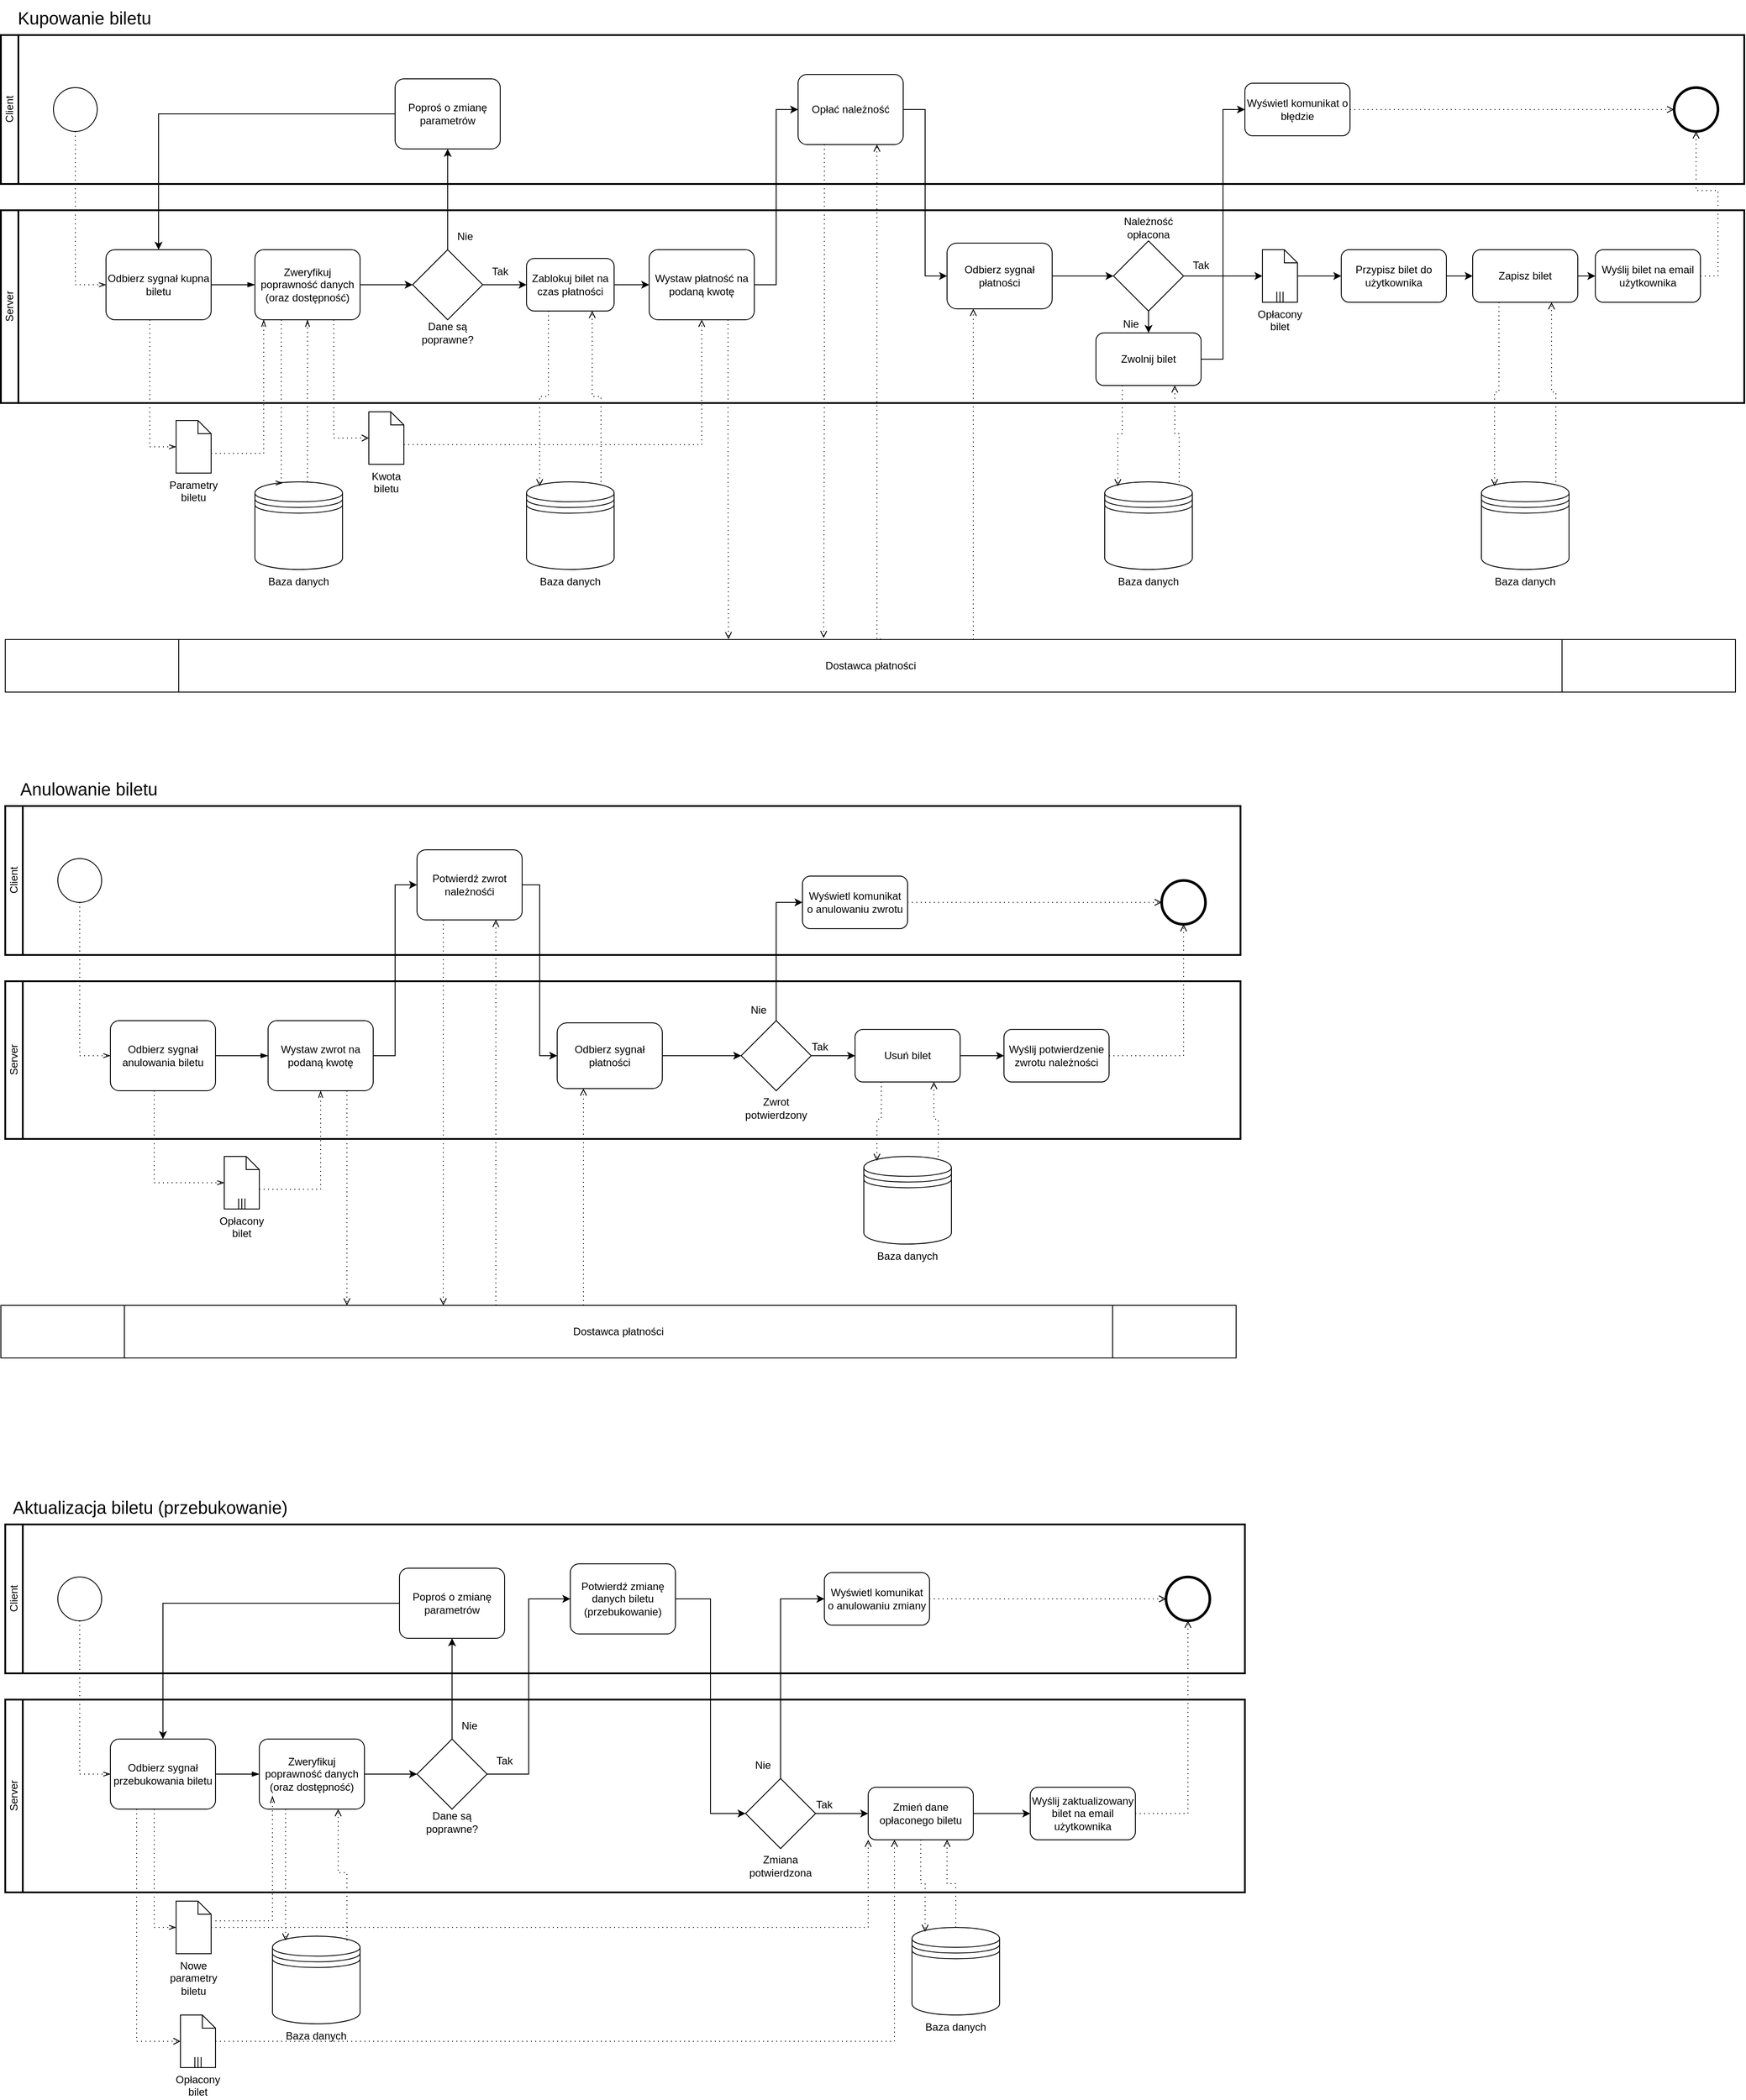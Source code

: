 <mxfile version="24.0.5" type="device">
  <diagram name="Page-1" id="2a216829-ef6e-dabb-86c1-c78162f3ba2b">
    <mxGraphModel dx="3574" dy="358" grid="1" gridSize="10" guides="1" tooltips="1" connect="1" arrows="1" fold="1" page="1" pageScale="1" pageWidth="850" pageHeight="1100" background="none" math="0" shadow="0">
      <root>
        <mxCell id="0" />
        <mxCell id="1" parent="0" />
        <mxCell id="XZqJcAnElh1X6Vt12nIv-1" value="Client" style="swimlane;html=1;startSize=20;fontStyle=0;collapsible=0;horizontal=0;swimlaneLine=1;swimlaneFillColor=#ffffff;strokeWidth=2;" parent="1" vertex="1">
          <mxGeometry x="40" y="1210" width="1990" height="170" as="geometry" />
        </mxCell>
        <mxCell id="XZqJcAnElh1X6Vt12nIv-2" value="" style="points=[[0.145,0.145,0],[0.5,0,0],[0.855,0.145,0],[1,0.5,0],[0.855,0.855,0],[0.5,1,0],[0.145,0.855,0],[0,0.5,0]];shape=mxgraph.bpmn.event;html=1;verticalLabelPosition=bottom;labelBackgroundColor=#ffffff;verticalAlign=top;align=center;perimeter=ellipsePerimeter;outlineConnect=0;aspect=fixed;outline=standard;symbol=general;" parent="XZqJcAnElh1X6Vt12nIv-1" vertex="1">
          <mxGeometry x="60" y="60" width="50" height="50" as="geometry" />
        </mxCell>
        <mxCell id="XZqJcAnElh1X6Vt12nIv-3" value="" style="points=[[0.145,0.145,0],[0.5,0,0],[0.855,0.145,0],[1,0.5,0],[0.855,0.855,0],[0.5,1,0],[0.145,0.855,0],[0,0.5,0]];shape=mxgraph.bpmn.event;html=1;verticalLabelPosition=bottom;labelBackgroundColor=#ffffff;verticalAlign=top;align=center;perimeter=ellipsePerimeter;outlineConnect=0;aspect=fixed;outline=end;symbol=terminate2;" parent="XZqJcAnElh1X6Vt12nIv-1" vertex="1">
          <mxGeometry x="1910" y="60" width="50" height="50" as="geometry" />
        </mxCell>
        <mxCell id="XZqJcAnElh1X6Vt12nIv-38" value="Opłać należność" style="points=[[0.25,0,0],[0.5,0,0],[0.75,0,0],[1,0.25,0],[1,0.5,0],[1,0.75,0],[0.75,1,0],[0.5,1,0],[0.25,1,0],[0,0.75,0],[0,0.5,0],[0,0.25,0]];shape=mxgraph.bpmn.task;whiteSpace=wrap;rectStyle=rounded;size=10;taskMarker=abstract;fontSize=12;" parent="XZqJcAnElh1X6Vt12nIv-1" vertex="1">
          <mxGeometry x="910" y="45" width="120" height="80" as="geometry" />
        </mxCell>
        <mxCell id="XZqJcAnElh1X6Vt12nIv-43" value="Poproś o zmianę parametrów" style="points=[[0.25,0,0],[0.5,0,0],[0.75,0,0],[1,0.25,0],[1,0.5,0],[1,0.75,0],[0.75,1,0],[0.5,1,0],[0.25,1,0],[0,0.75,0],[0,0.5,0],[0,0.25,0]];shape=mxgraph.bpmn.task;whiteSpace=wrap;rectStyle=rounded;size=10;taskMarker=abstract;fontSize=12;" parent="XZqJcAnElh1X6Vt12nIv-1" vertex="1">
          <mxGeometry x="450" y="50" width="120" height="80" as="geometry" />
        </mxCell>
        <mxCell id="XZqJcAnElh1X6Vt12nIv-71" value="Wyświetl komunikat o błędzie" style="rounded=1;whiteSpace=wrap;html=1;" parent="XZqJcAnElh1X6Vt12nIv-1" vertex="1">
          <mxGeometry x="1420" y="55" width="120" height="60" as="geometry" />
        </mxCell>
        <mxCell id="XZqJcAnElh1X6Vt12nIv-86" style="edgeStyle=orthogonalEdgeStyle;rounded=0;orthogonalLoop=1;jettySize=auto;html=1;entryX=0;entryY=0.5;entryDx=0;entryDy=0;entryPerimeter=0;dashed=1;dashPattern=1 4;endArrow=open;endFill=0;" parent="XZqJcAnElh1X6Vt12nIv-1" source="XZqJcAnElh1X6Vt12nIv-71" target="XZqJcAnElh1X6Vt12nIv-3" edge="1">
          <mxGeometry relative="1" as="geometry" />
        </mxCell>
        <mxCell id="XZqJcAnElh1X6Vt12nIv-4" value="Server" style="swimlane;html=1;startSize=20;fontStyle=0;collapsible=0;horizontal=0;swimlaneLine=1;swimlaneFillColor=#ffffff;strokeWidth=2;" parent="1" vertex="1">
          <mxGeometry x="40" y="1410" width="1990" height="220" as="geometry" />
        </mxCell>
        <mxCell id="XZqJcAnElh1X6Vt12nIv-5" value="Odbierz sygnał kupna biletu" style="points=[[0.25,0,0],[0.5,0,0],[0.75,0,0],[1,0.25,0],[1,0.5,0],[1,0.75,0],[0.75,1,0],[0.5,1,0],[0.25,1,0],[0,0.75,0],[0,0.5,0],[0,0.25,0]];shape=mxgraph.bpmn.task;whiteSpace=wrap;rectStyle=rounded;size=10;taskMarker=abstract;" parent="XZqJcAnElh1X6Vt12nIv-4" vertex="1">
          <mxGeometry x="120" y="45" width="120" height="80" as="geometry" />
        </mxCell>
        <mxCell id="XZqJcAnElh1X6Vt12nIv-41" style="edgeStyle=orthogonalEdgeStyle;rounded=0;orthogonalLoop=1;jettySize=auto;html=1;entryX=0;entryY=0.5;entryDx=0;entryDy=0;" parent="XZqJcAnElh1X6Vt12nIv-4" source="XZqJcAnElh1X6Vt12nIv-6" target="XZqJcAnElh1X6Vt12nIv-40" edge="1">
          <mxGeometry relative="1" as="geometry" />
        </mxCell>
        <mxCell id="XZqJcAnElh1X6Vt12nIv-6" value="Zweryfikuj poprawność danych (oraz dostępność)" style="points=[[0.25,0,0],[0.5,0,0],[0.75,0,0],[1,0.25,0],[1,0.5,0],[1,0.75,0],[0.75,1,0],[0.5,1,0],[0.25,1,0],[0,0.75,0],[0,0.5,0],[0,0.25,0]];shape=mxgraph.bpmn.task;whiteSpace=wrap;rectStyle=rounded;size=10;taskMarker=abstract;" parent="XZqJcAnElh1X6Vt12nIv-4" vertex="1">
          <mxGeometry x="290" y="45" width="120" height="80" as="geometry" />
        </mxCell>
        <mxCell id="XZqJcAnElh1X6Vt12nIv-7" value="" style="edgeStyle=elbowEdgeStyle;fontSize=12;html=1;endArrow=blockThin;endFill=1;rounded=0;exitX=1;exitY=0.5;exitDx=0;exitDy=0;exitPerimeter=0;entryX=0;entryY=0.5;entryDx=0;entryDy=0;entryPerimeter=0;" parent="XZqJcAnElh1X6Vt12nIv-4" source="XZqJcAnElh1X6Vt12nIv-5" target="XZqJcAnElh1X6Vt12nIv-6" edge="1">
          <mxGeometry width="160" relative="1" as="geometry">
            <mxPoint x="300" y="10" as="sourcePoint" />
            <mxPoint x="460" y="10" as="targetPoint" />
          </mxGeometry>
        </mxCell>
        <mxCell id="XZqJcAnElh1X6Vt12nIv-9" value="Wystaw płatność na podaną kwotę" style="points=[[0.25,0,0],[0.5,0,0],[0.75,0,0],[1,0.25,0],[1,0.5,0],[1,0.75,0],[0.75,1,0],[0.5,1,0],[0.25,1,0],[0,0.75,0],[0,0.5,0],[0,0.25,0]];shape=mxgraph.bpmn.task;whiteSpace=wrap;rectStyle=rounded;size=10;taskMarker=abstract;fontSize=12;" parent="XZqJcAnElh1X6Vt12nIv-4" vertex="1">
          <mxGeometry x="740" y="45" width="120" height="80" as="geometry" />
        </mxCell>
        <mxCell id="XZqJcAnElh1X6Vt12nIv-69" style="edgeStyle=orthogonalEdgeStyle;rounded=0;orthogonalLoop=1;jettySize=auto;html=1;entryX=0;entryY=0.5;entryDx=0;entryDy=0;" parent="XZqJcAnElh1X6Vt12nIv-4" source="XZqJcAnElh1X6Vt12nIv-10" target="XZqJcAnElh1X6Vt12nIv-67" edge="1">
          <mxGeometry relative="1" as="geometry" />
        </mxCell>
        <mxCell id="XZqJcAnElh1X6Vt12nIv-10" value="Opłacony bilet" style="shape=mxgraph.bpmn.data;labelPosition=center;verticalLabelPosition=bottom;align=center;verticalAlign=top;whiteSpace=wrap;size=15;html=1;bpmnTransferType=none;isCollection=1;fontSize=12;" parent="XZqJcAnElh1X6Vt12nIv-4" vertex="1">
          <mxGeometry x="1440" y="45" width="40" height="60" as="geometry" />
        </mxCell>
        <mxCell id="XZqJcAnElh1X6Vt12nIv-65" style="edgeStyle=orthogonalEdgeStyle;rounded=0;orthogonalLoop=1;jettySize=auto;html=1;entryX=0;entryY=0.5;entryDx=0;entryDy=0;" parent="XZqJcAnElh1X6Vt12nIv-4" source="XZqJcAnElh1X6Vt12nIv-40" target="XZqJcAnElh1X6Vt12nIv-61" edge="1">
          <mxGeometry relative="1" as="geometry" />
        </mxCell>
        <mxCell id="XZqJcAnElh1X6Vt12nIv-40" value="" style="rhombus;whiteSpace=wrap;html=1;" parent="XZqJcAnElh1X6Vt12nIv-4" vertex="1">
          <mxGeometry x="470" y="45" width="80" height="80" as="geometry" />
        </mxCell>
        <mxCell id="XZqJcAnElh1X6Vt12nIv-44" value="Dane są poprawne?" style="text;html=1;align=center;verticalAlign=middle;whiteSpace=wrap;rounded=0;" parent="XZqJcAnElh1X6Vt12nIv-4" vertex="1">
          <mxGeometry x="480" y="125" width="60" height="30" as="geometry" />
        </mxCell>
        <mxCell id="XZqJcAnElh1X6Vt12nIv-45" value="Tak" style="text;html=1;align=center;verticalAlign=middle;whiteSpace=wrap;rounded=0;" parent="XZqJcAnElh1X6Vt12nIv-4" vertex="1">
          <mxGeometry x="540" y="55" width="60" height="30" as="geometry" />
        </mxCell>
        <mxCell id="XZqJcAnElh1X6Vt12nIv-46" value="Nie" style="text;html=1;align=center;verticalAlign=middle;whiteSpace=wrap;rounded=0;" parent="XZqJcAnElh1X6Vt12nIv-4" vertex="1">
          <mxGeometry x="500" y="15" width="60" height="30" as="geometry" />
        </mxCell>
        <mxCell id="XZqJcAnElh1X6Vt12nIv-79" style="edgeStyle=orthogonalEdgeStyle;rounded=0;orthogonalLoop=1;jettySize=auto;html=1;exitX=0.5;exitY=1;exitDx=0;exitDy=0;entryX=0.5;entryY=0;entryDx=0;entryDy=0;" parent="XZqJcAnElh1X6Vt12nIv-4" source="XZqJcAnElh1X6Vt12nIv-52" target="XZqJcAnElh1X6Vt12nIv-75" edge="1">
          <mxGeometry relative="1" as="geometry" />
        </mxCell>
        <mxCell id="XZqJcAnElh1X6Vt12nIv-52" value="" style="rhombus;whiteSpace=wrap;html=1;" parent="XZqJcAnElh1X6Vt12nIv-4" vertex="1">
          <mxGeometry x="1270" y="35" width="80" height="80" as="geometry" />
        </mxCell>
        <mxCell id="XZqJcAnElh1X6Vt12nIv-56" style="edgeStyle=orthogonalEdgeStyle;rounded=0;orthogonalLoop=1;jettySize=auto;html=1;entryX=0;entryY=0.5;entryDx=0;entryDy=0;" parent="XZqJcAnElh1X6Vt12nIv-4" source="XZqJcAnElh1X6Vt12nIv-54" target="XZqJcAnElh1X6Vt12nIv-52" edge="1">
          <mxGeometry relative="1" as="geometry" />
        </mxCell>
        <mxCell id="XZqJcAnElh1X6Vt12nIv-54" value="Odbierz sygnał płatności" style="rounded=1;whiteSpace=wrap;html=1;" parent="XZqJcAnElh1X6Vt12nIv-4" vertex="1">
          <mxGeometry x="1080" y="37.5" width="120" height="75" as="geometry" />
        </mxCell>
        <mxCell id="XZqJcAnElh1X6Vt12nIv-57" value="Należność opłacona" style="text;html=1;align=center;verticalAlign=middle;whiteSpace=wrap;rounded=0;" parent="XZqJcAnElh1X6Vt12nIv-4" vertex="1">
          <mxGeometry x="1280" y="5" width="60" height="30" as="geometry" />
        </mxCell>
        <mxCell id="XZqJcAnElh1X6Vt12nIv-61" value="Zablokuj bilet na czas płatności" style="rounded=1;whiteSpace=wrap;html=1;" parent="XZqJcAnElh1X6Vt12nIv-4" vertex="1">
          <mxGeometry x="600" y="55" width="100" height="60" as="geometry" />
        </mxCell>
        <mxCell id="XZqJcAnElh1X6Vt12nIv-66" style="edgeStyle=orthogonalEdgeStyle;rounded=0;orthogonalLoop=1;jettySize=auto;html=1;entryX=0;entryY=0.5;entryDx=0;entryDy=0;entryPerimeter=0;" parent="XZqJcAnElh1X6Vt12nIv-4" source="XZqJcAnElh1X6Vt12nIv-61" target="XZqJcAnElh1X6Vt12nIv-9" edge="1">
          <mxGeometry relative="1" as="geometry" />
        </mxCell>
        <mxCell id="XZqJcAnElh1X6Vt12nIv-68" style="edgeStyle=orthogonalEdgeStyle;rounded=0;orthogonalLoop=1;jettySize=auto;html=1;entryX=0;entryY=0.5;entryDx=0;entryDy=0;entryPerimeter=0;" parent="XZqJcAnElh1X6Vt12nIv-4" source="XZqJcAnElh1X6Vt12nIv-52" target="XZqJcAnElh1X6Vt12nIv-10" edge="1">
          <mxGeometry relative="1" as="geometry" />
        </mxCell>
        <mxCell id="uW81ikx7OjT-FS1SfBMg-6" style="edgeStyle=orthogonalEdgeStyle;rounded=0;orthogonalLoop=1;jettySize=auto;html=1;exitX=1;exitY=0.5;exitDx=0;exitDy=0;entryX=0;entryY=0.5;entryDx=0;entryDy=0;" edge="1" parent="XZqJcAnElh1X6Vt12nIv-4" source="XZqJcAnElh1X6Vt12nIv-67" target="uW81ikx7OjT-FS1SfBMg-1">
          <mxGeometry relative="1" as="geometry" />
        </mxCell>
        <mxCell id="XZqJcAnElh1X6Vt12nIv-67" value="Przypisz bilet do użytkownika" style="rounded=1;whiteSpace=wrap;html=1;" parent="XZqJcAnElh1X6Vt12nIv-4" vertex="1">
          <mxGeometry x="1530" y="45" width="120" height="60" as="geometry" />
        </mxCell>
        <mxCell id="XZqJcAnElh1X6Vt12nIv-70" value="Tak" style="text;html=1;align=center;verticalAlign=middle;whiteSpace=wrap;rounded=0;" parent="XZqJcAnElh1X6Vt12nIv-4" vertex="1">
          <mxGeometry x="1340" y="47.5" width="60" height="30" as="geometry" />
        </mxCell>
        <mxCell id="XZqJcAnElh1X6Vt12nIv-75" value="Zwolnij bilet" style="rounded=1;whiteSpace=wrap;html=1;" parent="XZqJcAnElh1X6Vt12nIv-4" vertex="1">
          <mxGeometry x="1250" y="140" width="120" height="60" as="geometry" />
        </mxCell>
        <mxCell id="XZqJcAnElh1X6Vt12nIv-80" value="Nie" style="text;html=1;align=center;verticalAlign=middle;whiteSpace=wrap;rounded=0;" parent="XZqJcAnElh1X6Vt12nIv-4" vertex="1">
          <mxGeometry x="1260" y="115" width="60" height="30" as="geometry" />
        </mxCell>
        <mxCell id="XZqJcAnElh1X6Vt12nIv-83" value="Wyślij bilet na email użytkownika" style="rounded=1;whiteSpace=wrap;html=1;" parent="XZqJcAnElh1X6Vt12nIv-4" vertex="1">
          <mxGeometry x="1820" y="45" width="120" height="60" as="geometry" />
        </mxCell>
        <mxCell id="uW81ikx7OjT-FS1SfBMg-7" style="edgeStyle=orthogonalEdgeStyle;rounded=0;orthogonalLoop=1;jettySize=auto;html=1;exitX=1;exitY=0.5;exitDx=0;exitDy=0;" edge="1" parent="XZqJcAnElh1X6Vt12nIv-4" source="uW81ikx7OjT-FS1SfBMg-1" target="XZqJcAnElh1X6Vt12nIv-83">
          <mxGeometry relative="1" as="geometry" />
        </mxCell>
        <mxCell id="uW81ikx7OjT-FS1SfBMg-1" value="Zapisz bilet" style="rounded=1;whiteSpace=wrap;html=1;" vertex="1" parent="XZqJcAnElh1X6Vt12nIv-4">
          <mxGeometry x="1680" y="45" width="120" height="60" as="geometry" />
        </mxCell>
        <mxCell id="XZqJcAnElh1X6Vt12nIv-12" value="Parametry biletu" style="shape=mxgraph.bpmn.data;labelPosition=center;verticalLabelPosition=bottom;align=center;verticalAlign=top;whiteSpace=wrap;size=15;html=1;" parent="1" vertex="1">
          <mxGeometry x="240" y="1650" width="40" height="60" as="geometry" />
        </mxCell>
        <mxCell id="XZqJcAnElh1X6Vt12nIv-13" value="" style="edgeStyle=elbowEdgeStyle;fontSize=12;html=1;endFill=0;startFill=0;endSize=6;startSize=6;dashed=1;dashPattern=1 4;endArrow=openThin;startArrow=none;rounded=0;exitX=0.5;exitY=1;exitDx=0;exitDy=0;exitPerimeter=0;entryX=0;entryY=0.5;entryDx=0;entryDy=0;entryPerimeter=0;" parent="1" source="XZqJcAnElh1X6Vt12nIv-5" target="XZqJcAnElh1X6Vt12nIv-12" edge="1">
          <mxGeometry width="160" relative="1" as="geometry">
            <mxPoint x="340" y="1520" as="sourcePoint" />
            <mxPoint x="500" y="1520" as="targetPoint" />
            <Array as="points">
              <mxPoint x="210" y="1590" />
            </Array>
          </mxGeometry>
        </mxCell>
        <mxCell id="XZqJcAnElh1X6Vt12nIv-14" value="" style="edgeStyle=elbowEdgeStyle;fontSize=12;html=1;endFill=0;startFill=0;endSize=6;startSize=6;dashed=1;dashPattern=1 4;endArrow=openThin;startArrow=none;rounded=0;exitX=0;exitY=0;exitDx=40;exitDy=37.5;exitPerimeter=0;" parent="1" source="XZqJcAnElh1X6Vt12nIv-12" edge="1">
          <mxGeometry width="160" relative="1" as="geometry">
            <mxPoint x="340" y="1520" as="sourcePoint" />
            <mxPoint x="340" y="1535" as="targetPoint" />
            <Array as="points">
              <mxPoint x="340" y="1648" />
            </Array>
          </mxGeometry>
        </mxCell>
        <mxCell id="XZqJcAnElh1X6Vt12nIv-15" value="Baza danych" style="shape=datastore;whiteSpace=wrap;html=1;labelPosition=center;verticalLabelPosition=bottom;align=center;verticalAlign=top;" parent="1" vertex="1">
          <mxGeometry x="330" y="1720" width="100" height="100" as="geometry" />
        </mxCell>
        <mxCell id="XZqJcAnElh1X6Vt12nIv-17" value="" style="edgeStyle=elbowEdgeStyle;fontSize=12;html=1;endFill=0;startFill=0;endSize=6;startSize=6;dashed=1;dashPattern=1 4;endArrow=openThin;startArrow=none;rounded=0;exitX=0.5;exitY=0;exitDx=0;exitDy=0;entryX=0.5;entryY=1;entryDx=0;entryDy=0;entryPerimeter=0;" parent="1" source="XZqJcAnElh1X6Vt12nIv-15" target="XZqJcAnElh1X6Vt12nIv-6" edge="1">
          <mxGeometry width="160" relative="1" as="geometry">
            <mxPoint x="600" y="1660" as="sourcePoint" />
            <mxPoint x="760" y="1660" as="targetPoint" />
            <Array as="points">
              <mxPoint x="390" y="1610" />
              <mxPoint x="580" y="1580" />
            </Array>
          </mxGeometry>
        </mxCell>
        <mxCell id="XZqJcAnElh1X6Vt12nIv-19" value="&lt;span style=&quot;font-size: 20px;&quot;&gt;Kupowanie biletu&lt;/span&gt;" style="text;html=1;align=center;verticalAlign=middle;resizable=0;points=[];autosize=1;strokeColor=none;fillColor=none;" parent="1" vertex="1">
          <mxGeometry x="45" y="1170" width="180" height="40" as="geometry" />
        </mxCell>
        <mxCell id="XZqJcAnElh1X6Vt12nIv-20" value="" style="edgeStyle=elbowEdgeStyle;fontSize=12;html=1;endFill=0;startFill=0;endSize=6;startSize=6;dashed=1;dashPattern=1 4;endArrow=openThin;startArrow=none;rounded=0;entryX=0;entryY=0.5;entryDx=0;entryDy=0;entryPerimeter=0;exitX=0.5;exitY=1;exitDx=0;exitDy=0;exitPerimeter=0;" parent="1" source="XZqJcAnElh1X6Vt12nIv-2" target="XZqJcAnElh1X6Vt12nIv-5" edge="1">
          <mxGeometry width="160" relative="1" as="geometry">
            <mxPoint x="340" y="1530" as="sourcePoint" />
            <mxPoint x="500" y="1530" as="targetPoint" />
            <Array as="points">
              <mxPoint x="125" y="1410" />
            </Array>
          </mxGeometry>
        </mxCell>
        <mxCell id="XZqJcAnElh1X6Vt12nIv-32" value="" style="edgeStyle=elbowEdgeStyle;fontSize=12;html=1;endFill=0;startFill=0;endSize=6;startSize=6;dashed=1;dashPattern=1 4;endArrow=openThin;startArrow=none;rounded=0;exitX=0.25;exitY=1;exitDx=0;exitDy=0;exitPerimeter=0;entryX=0.317;entryY=0.013;entryDx=0;entryDy=0;entryPerimeter=0;" parent="1" source="XZqJcAnElh1X6Vt12nIv-6" target="XZqJcAnElh1X6Vt12nIv-15" edge="1">
          <mxGeometry width="160" relative="1" as="geometry">
            <mxPoint x="600" y="1693" as="sourcePoint" />
            <mxPoint x="360" y="1675" as="targetPoint" />
            <Array as="points">
              <mxPoint x="360" y="1620" />
            </Array>
          </mxGeometry>
        </mxCell>
        <mxCell id="XZqJcAnElh1X6Vt12nIv-33" value="Kwota biletu" style="shape=mxgraph.bpmn.data;labelPosition=center;verticalLabelPosition=bottom;align=center;verticalAlign=top;whiteSpace=wrap;size=15;html=1;" parent="1" vertex="1">
          <mxGeometry x="460" y="1640" width="40" height="60" as="geometry" />
        </mxCell>
        <mxCell id="XZqJcAnElh1X6Vt12nIv-36" style="edgeStyle=orthogonalEdgeStyle;rounded=0;orthogonalLoop=1;jettySize=auto;html=1;exitX=0.75;exitY=1;exitDx=0;exitDy=0;exitPerimeter=0;entryX=0;entryY=0.5;entryDx=0;entryDy=0;entryPerimeter=0;dashed=1;dashPattern=1 4;endArrow=open;endFill=0;" parent="1" source="XZqJcAnElh1X6Vt12nIv-6" target="XZqJcAnElh1X6Vt12nIv-33" edge="1">
          <mxGeometry relative="1" as="geometry" />
        </mxCell>
        <mxCell id="XZqJcAnElh1X6Vt12nIv-37" style="edgeStyle=orthogonalEdgeStyle;rounded=0;orthogonalLoop=1;jettySize=auto;html=1;exitX=0;exitY=0;exitDx=40;exitDy=37.5;exitPerimeter=0;entryX=0.5;entryY=1;entryDx=0;entryDy=0;entryPerimeter=0;dashed=1;dashPattern=1 4;endArrow=open;endFill=0;" parent="1" source="XZqJcAnElh1X6Vt12nIv-33" target="XZqJcAnElh1X6Vt12nIv-9" edge="1">
          <mxGeometry relative="1" as="geometry">
            <mxPoint x="430" y="1545" as="sourcePoint" />
            <mxPoint x="500" y="1640" as="targetPoint" />
          </mxGeometry>
        </mxCell>
        <mxCell id="XZqJcAnElh1X6Vt12nIv-39" style="edgeStyle=orthogonalEdgeStyle;rounded=0;orthogonalLoop=1;jettySize=auto;html=1;entryX=0;entryY=0.5;entryDx=0;entryDy=0;entryPerimeter=0;" parent="1" source="XZqJcAnElh1X6Vt12nIv-9" target="XZqJcAnElh1X6Vt12nIv-38" edge="1">
          <mxGeometry relative="1" as="geometry" />
        </mxCell>
        <mxCell id="XZqJcAnElh1X6Vt12nIv-47" style="edgeStyle=orthogonalEdgeStyle;rounded=0;orthogonalLoop=1;jettySize=auto;html=1;entryX=0.5;entryY=1;entryDx=0;entryDy=0;entryPerimeter=0;" parent="1" source="XZqJcAnElh1X6Vt12nIv-40" target="XZqJcAnElh1X6Vt12nIv-43" edge="1">
          <mxGeometry relative="1" as="geometry" />
        </mxCell>
        <mxCell id="XZqJcAnElh1X6Vt12nIv-48" style="edgeStyle=orthogonalEdgeStyle;rounded=0;orthogonalLoop=1;jettySize=auto;html=1;entryX=0.5;entryY=0;entryDx=0;entryDy=0;entryPerimeter=0;" parent="1" source="XZqJcAnElh1X6Vt12nIv-43" target="XZqJcAnElh1X6Vt12nIv-5" edge="1">
          <mxGeometry relative="1" as="geometry" />
        </mxCell>
        <mxCell id="XZqJcAnElh1X6Vt12nIv-55" style="edgeStyle=orthogonalEdgeStyle;rounded=0;orthogonalLoop=1;jettySize=auto;html=1;entryX=0;entryY=0.5;entryDx=0;entryDy=0;" parent="1" source="XZqJcAnElh1X6Vt12nIv-38" target="XZqJcAnElh1X6Vt12nIv-54" edge="1">
          <mxGeometry relative="1" as="geometry" />
        </mxCell>
        <mxCell id="XZqJcAnElh1X6Vt12nIv-64" style="edgeStyle=orthogonalEdgeStyle;rounded=0;orthogonalLoop=1;jettySize=auto;html=1;exitX=0.85;exitY=0.05;exitDx=0;exitDy=0;exitPerimeter=0;entryX=0.75;entryY=1;entryDx=0;entryDy=0;dashed=1;dashPattern=1 4;endArrow=open;endFill=0;" parent="1" source="XZqJcAnElh1X6Vt12nIv-60" target="XZqJcAnElh1X6Vt12nIv-61" edge="1">
          <mxGeometry relative="1" as="geometry" />
        </mxCell>
        <mxCell id="XZqJcAnElh1X6Vt12nIv-60" value="Baza danych" style="shape=datastore;whiteSpace=wrap;html=1;labelPosition=center;verticalLabelPosition=bottom;align=center;verticalAlign=top;" parent="1" vertex="1">
          <mxGeometry x="640" y="1720" width="100" height="100" as="geometry" />
        </mxCell>
        <mxCell id="XZqJcAnElh1X6Vt12nIv-63" style="edgeStyle=orthogonalEdgeStyle;rounded=0;orthogonalLoop=1;jettySize=auto;html=1;exitX=0.25;exitY=1;exitDx=0;exitDy=0;entryX=0.15;entryY=0.05;entryDx=0;entryDy=0;entryPerimeter=0;dashed=1;dashPattern=1 4;endArrow=open;endFill=0;" parent="1" source="XZqJcAnElh1X6Vt12nIv-61" target="XZqJcAnElh1X6Vt12nIv-60" edge="1">
          <mxGeometry relative="1" as="geometry" />
        </mxCell>
        <mxCell id="XZqJcAnElh1X6Vt12nIv-78" style="edgeStyle=orthogonalEdgeStyle;rounded=0;orthogonalLoop=1;jettySize=auto;html=1;exitX=0.85;exitY=0.05;exitDx=0;exitDy=0;exitPerimeter=0;entryX=0.75;entryY=1;entryDx=0;entryDy=0;dashed=1;dashPattern=1 4;endArrow=open;endFill=0;" parent="1" source="XZqJcAnElh1X6Vt12nIv-76" target="XZqJcAnElh1X6Vt12nIv-75" edge="1">
          <mxGeometry relative="1" as="geometry" />
        </mxCell>
        <mxCell id="XZqJcAnElh1X6Vt12nIv-76" value="Baza danych" style="shape=datastore;whiteSpace=wrap;html=1;labelPosition=center;verticalLabelPosition=bottom;align=center;verticalAlign=top;" parent="1" vertex="1">
          <mxGeometry x="1300" y="1720" width="100" height="100" as="geometry" />
        </mxCell>
        <mxCell id="XZqJcAnElh1X6Vt12nIv-77" style="edgeStyle=orthogonalEdgeStyle;rounded=0;orthogonalLoop=1;jettySize=auto;html=1;exitX=0.25;exitY=1;exitDx=0;exitDy=0;entryX=0.15;entryY=0.05;entryDx=0;entryDy=0;entryPerimeter=0;dashed=1;dashPattern=1 4;endArrow=open;endFill=0;" parent="1" source="XZqJcAnElh1X6Vt12nIv-75" target="XZqJcAnElh1X6Vt12nIv-76" edge="1">
          <mxGeometry relative="1" as="geometry" />
        </mxCell>
        <mxCell id="XZqJcAnElh1X6Vt12nIv-81" style="edgeStyle=orthogonalEdgeStyle;rounded=0;orthogonalLoop=1;jettySize=auto;html=1;exitX=1;exitY=0.5;exitDx=0;exitDy=0;entryX=0;entryY=0.5;entryDx=0;entryDy=0;" parent="1" source="XZqJcAnElh1X6Vt12nIv-75" target="XZqJcAnElh1X6Vt12nIv-71" edge="1">
          <mxGeometry relative="1" as="geometry" />
        </mxCell>
        <mxCell id="XZqJcAnElh1X6Vt12nIv-85" style="edgeStyle=orthogonalEdgeStyle;rounded=0;orthogonalLoop=1;jettySize=auto;html=1;entryX=0.5;entryY=1;entryDx=0;entryDy=0;entryPerimeter=0;exitX=1;exitY=0.5;exitDx=0;exitDy=0;dashed=1;dashPattern=1 4;endArrow=open;endFill=0;" parent="1" source="XZqJcAnElh1X6Vt12nIv-83" target="XZqJcAnElh1X6Vt12nIv-3" edge="1">
          <mxGeometry relative="1" as="geometry" />
        </mxCell>
        <mxCell id="vYYEecUFWi8IVXlaxbvF-1" value="Client" style="swimlane;html=1;startSize=20;fontStyle=0;collapsible=0;horizontal=0;swimlaneLine=1;swimlaneFillColor=#ffffff;strokeWidth=2;" parent="1" vertex="1">
          <mxGeometry x="45" y="2090" width="1410" height="170" as="geometry" />
        </mxCell>
        <mxCell id="vYYEecUFWi8IVXlaxbvF-2" value="" style="points=[[0.145,0.145,0],[0.5,0,0],[0.855,0.145,0],[1,0.5,0],[0.855,0.855,0],[0.5,1,0],[0.145,0.855,0],[0,0.5,0]];shape=mxgraph.bpmn.event;html=1;verticalLabelPosition=bottom;labelBackgroundColor=#ffffff;verticalAlign=top;align=center;perimeter=ellipsePerimeter;outlineConnect=0;aspect=fixed;outline=standard;symbol=general;" parent="vYYEecUFWi8IVXlaxbvF-1" vertex="1">
          <mxGeometry x="60" y="60" width="50" height="50" as="geometry" />
        </mxCell>
        <mxCell id="vYYEecUFWi8IVXlaxbvF-4" value="Potwierdź zwrot należnośći" style="points=[[0.25,0,0],[0.5,0,0],[0.75,0,0],[1,0.25,0],[1,0.5,0],[1,0.75,0],[0.75,1,0],[0.5,1,0],[0.25,1,0],[0,0.75,0],[0,0.5,0],[0,0.25,0]];shape=mxgraph.bpmn.task;whiteSpace=wrap;rectStyle=rounded;size=10;taskMarker=abstract;fontSize=12;" parent="vYYEecUFWi8IVXlaxbvF-1" vertex="1">
          <mxGeometry x="470" y="50" width="120" height="80" as="geometry" />
        </mxCell>
        <mxCell id="vYYEecUFWi8IVXlaxbvF-6" value="Wyświetl komunikat&lt;br&gt;o anulowaniu zwrotu" style="rounded=1;whiteSpace=wrap;html=1;" parent="vYYEecUFWi8IVXlaxbvF-1" vertex="1">
          <mxGeometry x="910" y="80" width="120" height="60" as="geometry" />
        </mxCell>
        <mxCell id="vYYEecUFWi8IVXlaxbvF-8" value="Server" style="swimlane;html=1;startSize=20;fontStyle=0;collapsible=0;horizontal=0;swimlaneLine=1;swimlaneFillColor=#ffffff;strokeWidth=2;" parent="1" vertex="1">
          <mxGeometry x="45" y="2290" width="1410" height="180" as="geometry" />
        </mxCell>
        <mxCell id="vYYEecUFWi8IVXlaxbvF-9" value="Odbierz sygnał anulowania biletu" style="points=[[0.25,0,0],[0.5,0,0],[0.75,0,0],[1,0.25,0],[1,0.5,0],[1,0.75,0],[0.75,1,0],[0.5,1,0],[0.25,1,0],[0,0.75,0],[0,0.5,0],[0,0.25,0]];shape=mxgraph.bpmn.task;whiteSpace=wrap;rectStyle=rounded;size=10;taskMarker=abstract;" parent="vYYEecUFWi8IVXlaxbvF-8" vertex="1">
          <mxGeometry x="120" y="45" width="120" height="80" as="geometry" />
        </mxCell>
        <mxCell id="vYYEecUFWi8IVXlaxbvF-12" value="" style="edgeStyle=elbowEdgeStyle;fontSize=12;html=1;endArrow=blockThin;endFill=1;rounded=0;exitX=1;exitY=0.5;exitDx=0;exitDy=0;exitPerimeter=0;entryX=0;entryY=0.5;entryDx=0;entryDy=0;entryPerimeter=0;" parent="vYYEecUFWi8IVXlaxbvF-8" source="vYYEecUFWi8IVXlaxbvF-9" target="vYYEecUFWi8IVXlaxbvF-13" edge="1">
          <mxGeometry width="160" relative="1" as="geometry">
            <mxPoint x="300" y="10" as="sourcePoint" />
            <mxPoint x="290" y="85" as="targetPoint" />
          </mxGeometry>
        </mxCell>
        <mxCell id="vYYEecUFWi8IVXlaxbvF-13" value="Wystaw zwrot na podaną kwotę" style="points=[[0.25,0,0],[0.5,0,0],[0.75,0,0],[1,0.25,0],[1,0.5,0],[1,0.75,0],[0.75,1,0],[0.5,1,0],[0.25,1,0],[0,0.75,0],[0,0.5,0],[0,0.25,0]];shape=mxgraph.bpmn.task;whiteSpace=wrap;rectStyle=rounded;size=10;taskMarker=abstract;fontSize=12;" parent="vYYEecUFWi8IVXlaxbvF-8" vertex="1">
          <mxGeometry x="300" y="45" width="120" height="80" as="geometry" />
        </mxCell>
        <mxCell id="vYYEecUFWi8IVXlaxbvF-64" style="edgeStyle=orthogonalEdgeStyle;rounded=0;orthogonalLoop=1;jettySize=auto;html=1;entryX=0;entryY=0.5;entryDx=0;entryDy=0;" parent="vYYEecUFWi8IVXlaxbvF-8" source="vYYEecUFWi8IVXlaxbvF-22" target="vYYEecUFWi8IVXlaxbvF-61" edge="1">
          <mxGeometry relative="1" as="geometry" />
        </mxCell>
        <mxCell id="vYYEecUFWi8IVXlaxbvF-22" value="" style="rhombus;whiteSpace=wrap;html=1;" parent="vYYEecUFWi8IVXlaxbvF-8" vertex="1">
          <mxGeometry x="840" y="45" width="80" height="80" as="geometry" />
        </mxCell>
        <mxCell id="vYYEecUFWi8IVXlaxbvF-23" style="edgeStyle=orthogonalEdgeStyle;rounded=0;orthogonalLoop=1;jettySize=auto;html=1;entryX=0;entryY=0.5;entryDx=0;entryDy=0;" parent="vYYEecUFWi8IVXlaxbvF-8" source="vYYEecUFWi8IVXlaxbvF-24" target="vYYEecUFWi8IVXlaxbvF-22" edge="1">
          <mxGeometry relative="1" as="geometry" />
        </mxCell>
        <mxCell id="vYYEecUFWi8IVXlaxbvF-24" value="Odbierz sygnał płatności" style="rounded=1;whiteSpace=wrap;html=1;" parent="vYYEecUFWi8IVXlaxbvF-8" vertex="1">
          <mxGeometry x="630" y="47.5" width="120" height="75" as="geometry" />
        </mxCell>
        <mxCell id="vYYEecUFWi8IVXlaxbvF-25" value="Zwrot potwierdzony" style="text;html=1;align=center;verticalAlign=middle;whiteSpace=wrap;rounded=0;" parent="vYYEecUFWi8IVXlaxbvF-8" vertex="1">
          <mxGeometry x="850" y="130" width="60" height="30" as="geometry" />
        </mxCell>
        <mxCell id="vYYEecUFWi8IVXlaxbvF-31" value="Tak" style="text;html=1;align=center;verticalAlign=middle;whiteSpace=wrap;rounded=0;" parent="vYYEecUFWi8IVXlaxbvF-8" vertex="1">
          <mxGeometry x="900" y="60" width="60" height="30" as="geometry" />
        </mxCell>
        <mxCell id="vYYEecUFWi8IVXlaxbvF-33" value="Nie" style="text;html=1;align=center;verticalAlign=middle;whiteSpace=wrap;rounded=0;" parent="vYYEecUFWi8IVXlaxbvF-8" vertex="1">
          <mxGeometry x="830" y="17.5" width="60" height="30" as="geometry" />
        </mxCell>
        <mxCell id="vYYEecUFWi8IVXlaxbvF-34" value="Wyślij potwierdzenie zwrotu należności" style="rounded=1;whiteSpace=wrap;html=1;" parent="vYYEecUFWi8IVXlaxbvF-8" vertex="1">
          <mxGeometry x="1140" y="55" width="120" height="60" as="geometry" />
        </mxCell>
        <mxCell id="vYYEecUFWi8IVXlaxbvF-65" style="edgeStyle=orthogonalEdgeStyle;rounded=0;orthogonalLoop=1;jettySize=auto;html=1;entryX=0;entryY=0.5;entryDx=0;entryDy=0;" parent="vYYEecUFWi8IVXlaxbvF-8" source="vYYEecUFWi8IVXlaxbvF-61" target="vYYEecUFWi8IVXlaxbvF-34" edge="1">
          <mxGeometry relative="1" as="geometry" />
        </mxCell>
        <mxCell id="vYYEecUFWi8IVXlaxbvF-61" value="Usuń bilet" style="rounded=1;whiteSpace=wrap;html=1;" parent="vYYEecUFWi8IVXlaxbvF-8" vertex="1">
          <mxGeometry x="970" y="55" width="120" height="60" as="geometry" />
        </mxCell>
        <mxCell id="vYYEecUFWi8IVXlaxbvF-36" value="" style="edgeStyle=elbowEdgeStyle;fontSize=12;html=1;endFill=0;startFill=0;endSize=6;startSize=6;dashed=1;dashPattern=1 4;endArrow=openThin;startArrow=none;rounded=0;exitX=0.5;exitY=1;exitDx=0;exitDy=0;exitPerimeter=0;entryX=0;entryY=0.5;entryDx=0;entryDy=0;entryPerimeter=0;" parent="1" source="vYYEecUFWi8IVXlaxbvF-9" target="vYYEecUFWi8IVXlaxbvF-60" edge="1">
          <mxGeometry width="160" relative="1" as="geometry">
            <mxPoint x="345" y="2400" as="sourcePoint" />
            <mxPoint x="245" y="2520" as="targetPoint" />
            <Array as="points">
              <mxPoint x="215" y="2470" />
            </Array>
          </mxGeometry>
        </mxCell>
        <mxCell id="vYYEecUFWi8IVXlaxbvF-37" value="" style="edgeStyle=elbowEdgeStyle;fontSize=12;html=1;endFill=0;startFill=0;endSize=6;startSize=6;dashed=1;dashPattern=1 4;endArrow=openThin;startArrow=none;rounded=0;exitX=0;exitY=0;exitDx=40;exitDy=37.5;exitPerimeter=0;entryX=0.5;entryY=1;entryDx=0;entryDy=0;entryPerimeter=0;" parent="1" source="vYYEecUFWi8IVXlaxbvF-60" target="vYYEecUFWi8IVXlaxbvF-13" edge="1">
          <mxGeometry width="160" relative="1" as="geometry">
            <mxPoint x="285" y="2527.5" as="sourcePoint" />
            <mxPoint x="345" y="2415" as="targetPoint" />
            <Array as="points">
              <mxPoint x="405" y="2480" />
            </Array>
          </mxGeometry>
        </mxCell>
        <mxCell id="vYYEecUFWi8IVXlaxbvF-40" value="&lt;span style=&quot;font-size: 20px;&quot;&gt;Anulowanie biletu&lt;/span&gt;" style="text;html=1;align=center;verticalAlign=middle;resizable=0;points=[];autosize=1;strokeColor=none;fillColor=none;" parent="1" vertex="1">
          <mxGeometry x="50" y="2050" width="180" height="40" as="geometry" />
        </mxCell>
        <mxCell id="vYYEecUFWi8IVXlaxbvF-41" value="" style="edgeStyle=elbowEdgeStyle;fontSize=12;html=1;endFill=0;startFill=0;endSize=6;startSize=6;dashed=1;dashPattern=1 4;endArrow=openThin;startArrow=none;rounded=0;entryX=0;entryY=0.5;entryDx=0;entryDy=0;entryPerimeter=0;exitX=0.5;exitY=1;exitDx=0;exitDy=0;exitPerimeter=0;" parent="1" source="vYYEecUFWi8IVXlaxbvF-2" target="vYYEecUFWi8IVXlaxbvF-9" edge="1">
          <mxGeometry width="160" relative="1" as="geometry">
            <mxPoint x="345" y="2410" as="sourcePoint" />
            <mxPoint x="505" y="2410" as="targetPoint" />
            <Array as="points">
              <mxPoint x="130" y="2290" />
            </Array>
          </mxGeometry>
        </mxCell>
        <mxCell id="vYYEecUFWi8IVXlaxbvF-46" style="edgeStyle=orthogonalEdgeStyle;rounded=0;orthogonalLoop=1;jettySize=auto;html=1;entryX=0;entryY=0.5;entryDx=0;entryDy=0;entryPerimeter=0;" parent="1" source="vYYEecUFWi8IVXlaxbvF-13" target="vYYEecUFWi8IVXlaxbvF-4" edge="1">
          <mxGeometry relative="1" as="geometry" />
        </mxCell>
        <mxCell id="vYYEecUFWi8IVXlaxbvF-49" style="edgeStyle=orthogonalEdgeStyle;rounded=0;orthogonalLoop=1;jettySize=auto;html=1;entryX=0;entryY=0.5;entryDx=0;entryDy=0;" parent="1" source="vYYEecUFWi8IVXlaxbvF-4" target="vYYEecUFWi8IVXlaxbvF-24" edge="1">
          <mxGeometry relative="1" as="geometry" />
        </mxCell>
        <mxCell id="vYYEecUFWi8IVXlaxbvF-63" style="edgeStyle=orthogonalEdgeStyle;rounded=0;orthogonalLoop=1;jettySize=auto;html=1;exitX=0.85;exitY=0.05;exitDx=0;exitDy=0;exitPerimeter=0;entryX=0.75;entryY=1;entryDx=0;entryDy=0;dashed=1;dashPattern=1 4;endArrow=open;endFill=0;" parent="1" source="vYYEecUFWi8IVXlaxbvF-54" target="vYYEecUFWi8IVXlaxbvF-61" edge="1">
          <mxGeometry relative="1" as="geometry" />
        </mxCell>
        <mxCell id="vYYEecUFWi8IVXlaxbvF-54" value="Baza danych" style="shape=datastore;whiteSpace=wrap;html=1;labelPosition=center;verticalLabelPosition=bottom;align=center;verticalAlign=top;" parent="1" vertex="1">
          <mxGeometry x="1025" y="2490" width="100" height="100" as="geometry" />
        </mxCell>
        <mxCell id="vYYEecUFWi8IVXlaxbvF-56" style="edgeStyle=orthogonalEdgeStyle;rounded=0;orthogonalLoop=1;jettySize=auto;html=1;exitX=0.5;exitY=0;exitDx=0;exitDy=0;entryX=0;entryY=0.5;entryDx=0;entryDy=0;" parent="1" source="vYYEecUFWi8IVXlaxbvF-22" target="vYYEecUFWi8IVXlaxbvF-6" edge="1">
          <mxGeometry relative="1" as="geometry">
            <mxPoint x="1415" y="2460" as="sourcePoint" />
          </mxGeometry>
        </mxCell>
        <mxCell id="vYYEecUFWi8IVXlaxbvF-57" style="edgeStyle=orthogonalEdgeStyle;rounded=0;orthogonalLoop=1;jettySize=auto;html=1;entryX=0.5;entryY=1;entryDx=0;entryDy=0;entryPerimeter=0;exitX=1;exitY=0.5;exitDx=0;exitDy=0;dashed=1;dashPattern=1 4;endArrow=open;endFill=0;" parent="1" source="vYYEecUFWi8IVXlaxbvF-34" target="vYYEecUFWi8IVXlaxbvF-3" edge="1">
          <mxGeometry relative="1" as="geometry" />
        </mxCell>
        <mxCell id="vYYEecUFWi8IVXlaxbvF-60" value="Opłacony bilet" style="shape=mxgraph.bpmn.data;labelPosition=center;verticalLabelPosition=bottom;align=center;verticalAlign=top;whiteSpace=wrap;size=15;html=1;bpmnTransferType=none;isCollection=1;fontSize=12;" parent="1" vertex="1">
          <mxGeometry x="295" y="2490" width="40" height="60" as="geometry" />
        </mxCell>
        <mxCell id="vYYEecUFWi8IVXlaxbvF-62" style="edgeStyle=orthogonalEdgeStyle;rounded=0;orthogonalLoop=1;jettySize=auto;html=1;exitX=0.25;exitY=1;exitDx=0;exitDy=0;entryX=0.15;entryY=0.05;entryDx=0;entryDy=0;entryPerimeter=0;dashed=1;dashPattern=1 4;endArrow=open;endFill=0;" parent="1" source="vYYEecUFWi8IVXlaxbvF-61" target="vYYEecUFWi8IVXlaxbvF-54" edge="1">
          <mxGeometry relative="1" as="geometry" />
        </mxCell>
        <mxCell id="vYYEecUFWi8IVXlaxbvF-3" value="" style="points=[[0.145,0.145,0],[0.5,0,0],[0.855,0.145,0],[1,0.5,0],[0.855,0.855,0],[0.5,1,0],[0.145,0.855,0],[0,0.5,0]];shape=mxgraph.bpmn.event;html=1;verticalLabelPosition=bottom;labelBackgroundColor=#ffffff;verticalAlign=top;align=center;perimeter=ellipsePerimeter;outlineConnect=0;aspect=fixed;outline=end;symbol=terminate2;" parent="1" vertex="1">
          <mxGeometry x="1365" y="2175" width="50" height="50" as="geometry" />
        </mxCell>
        <mxCell id="vYYEecUFWi8IVXlaxbvF-7" style="edgeStyle=orthogonalEdgeStyle;rounded=0;orthogonalLoop=1;jettySize=auto;html=1;entryX=0;entryY=0.5;entryDx=0;entryDy=0;entryPerimeter=0;dashed=1;dashPattern=1 4;endArrow=open;endFill=0;" parent="1" source="vYYEecUFWi8IVXlaxbvF-6" target="vYYEecUFWi8IVXlaxbvF-3" edge="1">
          <mxGeometry relative="1" as="geometry" />
        </mxCell>
        <mxCell id="vYYEecUFWi8IVXlaxbvF-86" value="&lt;span style=&quot;font-size: 20px;&quot;&gt;Aktualizacja biletu (przebukowanie)&lt;/span&gt;" style="text;html=1;align=center;verticalAlign=middle;resizable=0;points=[];autosize=1;strokeColor=none;fillColor=none;" parent="1" vertex="1">
          <mxGeometry x="40" y="2870" width="340" height="40" as="geometry" />
        </mxCell>
        <mxCell id="vYYEecUFWi8IVXlaxbvF-161" value="Client" style="swimlane;html=1;startSize=20;fontStyle=0;collapsible=0;horizontal=0;swimlaneLine=1;swimlaneFillColor=#ffffff;strokeWidth=2;" parent="1" vertex="1">
          <mxGeometry x="45" y="2910" width="1415" height="170" as="geometry" />
        </mxCell>
        <mxCell id="vYYEecUFWi8IVXlaxbvF-162" value="" style="points=[[0.145,0.145,0],[0.5,0,0],[0.855,0.145,0],[1,0.5,0],[0.855,0.855,0],[0.5,1,0],[0.145,0.855,0],[0,0.5,0]];shape=mxgraph.bpmn.event;html=1;verticalLabelPosition=bottom;labelBackgroundColor=#ffffff;verticalAlign=top;align=center;perimeter=ellipsePerimeter;outlineConnect=0;aspect=fixed;outline=standard;symbol=general;" parent="vYYEecUFWi8IVXlaxbvF-161" vertex="1">
          <mxGeometry x="60" y="60" width="50" height="50" as="geometry" />
        </mxCell>
        <mxCell id="vYYEecUFWi8IVXlaxbvF-163" value="" style="points=[[0.145,0.145,0],[0.5,0,0],[0.855,0.145,0],[1,0.5,0],[0.855,0.855,0],[0.5,1,0],[0.145,0.855,0],[0,0.5,0]];shape=mxgraph.bpmn.event;html=1;verticalLabelPosition=bottom;labelBackgroundColor=#ffffff;verticalAlign=top;align=center;perimeter=ellipsePerimeter;outlineConnect=0;aspect=fixed;outline=end;symbol=terminate2;" parent="vYYEecUFWi8IVXlaxbvF-161" vertex="1">
          <mxGeometry x="1325" y="60" width="50" height="50" as="geometry" />
        </mxCell>
        <mxCell id="vYYEecUFWi8IVXlaxbvF-165" value="Poproś o zmianę parametrów" style="points=[[0.25,0,0],[0.5,0,0],[0.75,0,0],[1,0.25,0],[1,0.5,0],[1,0.75,0],[0.75,1,0],[0.5,1,0],[0.25,1,0],[0,0.75,0],[0,0.5,0],[0,0.25,0]];shape=mxgraph.bpmn.task;whiteSpace=wrap;rectStyle=rounded;size=10;taskMarker=abstract;fontSize=12;" parent="vYYEecUFWi8IVXlaxbvF-161" vertex="1">
          <mxGeometry x="450" y="50" width="120" height="80" as="geometry" />
        </mxCell>
        <mxCell id="vYYEecUFWi8IVXlaxbvF-167" style="edgeStyle=orthogonalEdgeStyle;rounded=0;orthogonalLoop=1;jettySize=auto;html=1;entryX=0;entryY=0.5;entryDx=0;entryDy=0;entryPerimeter=0;dashed=1;dashPattern=1 4;endArrow=open;endFill=0;exitX=1;exitY=0.5;exitDx=0;exitDy=0;" parent="vYYEecUFWi8IVXlaxbvF-161" source="vYYEecUFWi8IVXlaxbvF-221" target="vYYEecUFWi8IVXlaxbvF-163" edge="1">
          <mxGeometry relative="1" as="geometry">
            <mxPoint x="1540" y="85" as="sourcePoint" />
          </mxGeometry>
        </mxCell>
        <mxCell id="vYYEecUFWi8IVXlaxbvF-173" value="Potwierdź zmianę danych biletu (przebukowanie)" style="points=[[0.25,0,0],[0.5,0,0],[0.75,0,0],[1,0.25,0],[1,0.5,0],[1,0.75,0],[0.75,1,0],[0.5,1,0],[0.25,1,0],[0,0.75,0],[0,0.5,0],[0,0.25,0]];shape=mxgraph.bpmn.task;whiteSpace=wrap;rectStyle=rounded;size=10;taskMarker=abstract;fontSize=12;" parent="vYYEecUFWi8IVXlaxbvF-161" vertex="1">
          <mxGeometry x="645" y="45" width="120" height="80" as="geometry" />
        </mxCell>
        <mxCell id="vYYEecUFWi8IVXlaxbvF-221" value="Wyświetl komunikat&lt;br&gt;o anulowaniu zmiany" style="rounded=1;whiteSpace=wrap;html=1;" parent="vYYEecUFWi8IVXlaxbvF-161" vertex="1">
          <mxGeometry x="935" y="55" width="120" height="60" as="geometry" />
        </mxCell>
        <mxCell id="vYYEecUFWi8IVXlaxbvF-168" value="Server" style="swimlane;html=1;startSize=20;fontStyle=0;collapsible=0;horizontal=0;swimlaneLine=1;swimlaneFillColor=#ffffff;strokeWidth=2;" parent="1" vertex="1">
          <mxGeometry x="45" y="3110" width="1415" height="220" as="geometry" />
        </mxCell>
        <mxCell id="vYYEecUFWi8IVXlaxbvF-169" value="Odbierz sygnał przebukowania biletu" style="points=[[0.25,0,0],[0.5,0,0],[0.75,0,0],[1,0.25,0],[1,0.5,0],[1,0.75,0],[0.75,1,0],[0.5,1,0],[0.25,1,0],[0,0.75,0],[0,0.5,0],[0,0.25,0]];shape=mxgraph.bpmn.task;whiteSpace=wrap;rectStyle=rounded;size=10;taskMarker=abstract;" parent="vYYEecUFWi8IVXlaxbvF-168" vertex="1">
          <mxGeometry x="120" y="45" width="120" height="80" as="geometry" />
        </mxCell>
        <mxCell id="vYYEecUFWi8IVXlaxbvF-170" style="edgeStyle=orthogonalEdgeStyle;rounded=0;orthogonalLoop=1;jettySize=auto;html=1;entryX=0;entryY=0.5;entryDx=0;entryDy=0;" parent="vYYEecUFWi8IVXlaxbvF-168" source="vYYEecUFWi8IVXlaxbvF-171" target="vYYEecUFWi8IVXlaxbvF-177" edge="1">
          <mxGeometry relative="1" as="geometry" />
        </mxCell>
        <mxCell id="vYYEecUFWi8IVXlaxbvF-171" value="Zweryfikuj poprawność danych (oraz dostępność)" style="points=[[0.25,0,0],[0.5,0,0],[0.75,0,0],[1,0.25,0],[1,0.5,0],[1,0.75,0],[0.75,1,0],[0.5,1,0],[0.25,1,0],[0,0.75,0],[0,0.5,0],[0,0.25,0]];shape=mxgraph.bpmn.task;whiteSpace=wrap;rectStyle=rounded;size=10;taskMarker=abstract;" parent="vYYEecUFWi8IVXlaxbvF-168" vertex="1">
          <mxGeometry x="290" y="45" width="120" height="80" as="geometry" />
        </mxCell>
        <mxCell id="vYYEecUFWi8IVXlaxbvF-172" value="" style="edgeStyle=elbowEdgeStyle;fontSize=12;html=1;endArrow=blockThin;endFill=1;rounded=0;exitX=1;exitY=0.5;exitDx=0;exitDy=0;exitPerimeter=0;entryX=0;entryY=0.5;entryDx=0;entryDy=0;entryPerimeter=0;" parent="vYYEecUFWi8IVXlaxbvF-168" source="vYYEecUFWi8IVXlaxbvF-169" target="vYYEecUFWi8IVXlaxbvF-171" edge="1">
          <mxGeometry width="160" relative="1" as="geometry">
            <mxPoint x="300" y="10" as="sourcePoint" />
            <mxPoint x="460" y="10" as="targetPoint" />
          </mxGeometry>
        </mxCell>
        <mxCell id="vYYEecUFWi8IVXlaxbvF-177" value="" style="rhombus;whiteSpace=wrap;html=1;" parent="vYYEecUFWi8IVXlaxbvF-168" vertex="1">
          <mxGeometry x="470" y="45" width="80" height="80" as="geometry" />
        </mxCell>
        <mxCell id="vYYEecUFWi8IVXlaxbvF-178" value="Dane są poprawne?" style="text;html=1;align=center;verticalAlign=middle;whiteSpace=wrap;rounded=0;" parent="vYYEecUFWi8IVXlaxbvF-168" vertex="1">
          <mxGeometry x="480" y="125" width="60" height="30" as="geometry" />
        </mxCell>
        <mxCell id="vYYEecUFWi8IVXlaxbvF-179" value="Tak" style="text;html=1;align=center;verticalAlign=middle;whiteSpace=wrap;rounded=0;" parent="vYYEecUFWi8IVXlaxbvF-168" vertex="1">
          <mxGeometry x="540" y="55" width="60" height="30" as="geometry" />
        </mxCell>
        <mxCell id="vYYEecUFWi8IVXlaxbvF-180" value="Nie" style="text;html=1;align=center;verticalAlign=middle;whiteSpace=wrap;rounded=0;" parent="vYYEecUFWi8IVXlaxbvF-168" vertex="1">
          <mxGeometry x="500" y="15" width="60" height="30" as="geometry" />
        </mxCell>
        <mxCell id="vYYEecUFWi8IVXlaxbvF-182" value="" style="rhombus;whiteSpace=wrap;html=1;" parent="vYYEecUFWi8IVXlaxbvF-168" vertex="1">
          <mxGeometry x="845" y="90" width="80" height="80" as="geometry" />
        </mxCell>
        <mxCell id="vYYEecUFWi8IVXlaxbvF-185" value="Zmiana potwierdzona" style="text;html=1;align=center;verticalAlign=middle;whiteSpace=wrap;rounded=0;" parent="vYYEecUFWi8IVXlaxbvF-168" vertex="1">
          <mxGeometry x="855" y="175" width="60" height="30" as="geometry" />
        </mxCell>
        <mxCell id="vYYEecUFWi8IVXlaxbvF-188" style="edgeStyle=orthogonalEdgeStyle;rounded=0;orthogonalLoop=1;jettySize=auto;html=1;entryX=0;entryY=0.5;entryDx=0;entryDy=0;" parent="vYYEecUFWi8IVXlaxbvF-168" source="vYYEecUFWi8IVXlaxbvF-182" target="vYYEecUFWi8IVXlaxbvF-190" edge="1">
          <mxGeometry relative="1" as="geometry">
            <mxPoint x="985" y="130.0" as="targetPoint" />
          </mxGeometry>
        </mxCell>
        <mxCell id="vYYEecUFWi8IVXlaxbvF-189" style="edgeStyle=orthogonalEdgeStyle;rounded=0;orthogonalLoop=1;jettySize=auto;html=1;entryX=0;entryY=0.5;entryDx=0;entryDy=0;" parent="vYYEecUFWi8IVXlaxbvF-168" source="vYYEecUFWi8IVXlaxbvF-190" target="vYYEecUFWi8IVXlaxbvF-194" edge="1">
          <mxGeometry relative="1" as="geometry" />
        </mxCell>
        <mxCell id="vYYEecUFWi8IVXlaxbvF-190" value="Zmień dane opłaconego biletu" style="rounded=1;whiteSpace=wrap;html=1;" parent="vYYEecUFWi8IVXlaxbvF-168" vertex="1">
          <mxGeometry x="985" y="100" width="120" height="60" as="geometry" />
        </mxCell>
        <mxCell id="vYYEecUFWi8IVXlaxbvF-194" value="Wyślij zaktualizowany bilet na email użytkownika" style="rounded=1;whiteSpace=wrap;html=1;" parent="vYYEecUFWi8IVXlaxbvF-168" vertex="1">
          <mxGeometry x="1170" y="100" width="120" height="60" as="geometry" />
        </mxCell>
        <mxCell id="vYYEecUFWi8IVXlaxbvF-223" value="Nie" style="text;html=1;align=center;verticalAlign=middle;whiteSpace=wrap;rounded=0;" parent="vYYEecUFWi8IVXlaxbvF-168" vertex="1">
          <mxGeometry x="835" y="60" width="60" height="30" as="geometry" />
        </mxCell>
        <mxCell id="vYYEecUFWi8IVXlaxbvF-224" value="Tak" style="text;html=1;align=center;verticalAlign=middle;whiteSpace=wrap;rounded=0;" parent="vYYEecUFWi8IVXlaxbvF-168" vertex="1">
          <mxGeometry x="905" y="105" width="60" height="30" as="geometry" />
        </mxCell>
        <mxCell id="vYYEecUFWi8IVXlaxbvF-227" style="edgeStyle=orthogonalEdgeStyle;rounded=0;orthogonalLoop=1;jettySize=auto;html=1;entryX=0;entryY=1;entryDx=0;entryDy=0;dashed=1;dashPattern=1 4;endArrow=open;endFill=0;" parent="1" source="vYYEecUFWi8IVXlaxbvF-195" target="vYYEecUFWi8IVXlaxbvF-190" edge="1">
          <mxGeometry relative="1" as="geometry" />
        </mxCell>
        <mxCell id="vYYEecUFWi8IVXlaxbvF-195" value="Nowe parametry biletu" style="shape=mxgraph.bpmn.data;labelPosition=center;verticalLabelPosition=bottom;align=center;verticalAlign=top;whiteSpace=wrap;size=15;html=1;" parent="1" vertex="1">
          <mxGeometry x="240" y="3340" width="40" height="60" as="geometry" />
        </mxCell>
        <mxCell id="vYYEecUFWi8IVXlaxbvF-196" value="" style="edgeStyle=elbowEdgeStyle;fontSize=12;html=1;endFill=0;startFill=0;endSize=6;startSize=6;dashed=1;dashPattern=1 4;endArrow=openThin;startArrow=none;rounded=0;exitX=0.5;exitY=1;exitDx=0;exitDy=0;exitPerimeter=0;entryX=0;entryY=0.5;entryDx=0;entryDy=0;entryPerimeter=0;" parent="1" source="vYYEecUFWi8IVXlaxbvF-169" target="vYYEecUFWi8IVXlaxbvF-195" edge="1">
          <mxGeometry width="160" relative="1" as="geometry">
            <mxPoint x="345" y="3220" as="sourcePoint" />
            <mxPoint x="505" y="3220" as="targetPoint" />
            <Array as="points">
              <mxPoint x="215" y="3290" />
            </Array>
          </mxGeometry>
        </mxCell>
        <mxCell id="vYYEecUFWi8IVXlaxbvF-197" value="" style="edgeStyle=elbowEdgeStyle;fontSize=12;html=1;endFill=0;startFill=0;endSize=6;startSize=6;dashed=1;dashPattern=1 4;endArrow=openThin;startArrow=none;rounded=0;exitX=0;exitY=0;exitDx=40;exitDy=37.5;exitPerimeter=0;" parent="1" edge="1">
          <mxGeometry width="160" relative="1" as="geometry">
            <mxPoint x="285.0" y="3362.5" as="sourcePoint" />
            <mxPoint x="350" y="3220" as="targetPoint" />
            <Array as="points">
              <mxPoint x="350" y="3333" />
            </Array>
          </mxGeometry>
        </mxCell>
        <mxCell id="vYYEecUFWi8IVXlaxbvF-198" value="Baza danych" style="shape=datastore;whiteSpace=wrap;html=1;labelPosition=center;verticalLabelPosition=bottom;align=center;verticalAlign=top;" parent="1" vertex="1">
          <mxGeometry x="350" y="3380" width="100" height="100" as="geometry" />
        </mxCell>
        <mxCell id="vYYEecUFWi8IVXlaxbvF-201" value="" style="edgeStyle=elbowEdgeStyle;fontSize=12;html=1;endFill=0;startFill=0;endSize=6;startSize=6;dashed=1;dashPattern=1 4;endArrow=openThin;startArrow=none;rounded=0;entryX=0;entryY=0.5;entryDx=0;entryDy=0;entryPerimeter=0;exitX=0.5;exitY=1;exitDx=0;exitDy=0;exitPerimeter=0;" parent="1" source="vYYEecUFWi8IVXlaxbvF-162" target="vYYEecUFWi8IVXlaxbvF-169" edge="1">
          <mxGeometry width="160" relative="1" as="geometry">
            <mxPoint x="345" y="3230" as="sourcePoint" />
            <mxPoint x="505" y="3230" as="targetPoint" />
            <Array as="points">
              <mxPoint x="130" y="3110" />
            </Array>
          </mxGeometry>
        </mxCell>
        <mxCell id="vYYEecUFWi8IVXlaxbvF-207" style="edgeStyle=orthogonalEdgeStyle;rounded=0;orthogonalLoop=1;jettySize=auto;html=1;entryX=0.5;entryY=1;entryDx=0;entryDy=0;entryPerimeter=0;" parent="1" source="vYYEecUFWi8IVXlaxbvF-177" target="vYYEecUFWi8IVXlaxbvF-165" edge="1">
          <mxGeometry relative="1" as="geometry" />
        </mxCell>
        <mxCell id="vYYEecUFWi8IVXlaxbvF-208" style="edgeStyle=orthogonalEdgeStyle;rounded=0;orthogonalLoop=1;jettySize=auto;html=1;entryX=0.5;entryY=0;entryDx=0;entryDy=0;entryPerimeter=0;" parent="1" source="vYYEecUFWi8IVXlaxbvF-165" target="vYYEecUFWi8IVXlaxbvF-169" edge="1">
          <mxGeometry relative="1" as="geometry" />
        </mxCell>
        <mxCell id="vYYEecUFWi8IVXlaxbvF-217" style="edgeStyle=orthogonalEdgeStyle;rounded=0;orthogonalLoop=1;jettySize=auto;html=1;entryX=0.5;entryY=1;entryDx=0;entryDy=0;entryPerimeter=0;exitX=1;exitY=0.5;exitDx=0;exitDy=0;dashed=1;dashPattern=1 4;endArrow=open;endFill=0;" parent="1" source="vYYEecUFWi8IVXlaxbvF-194" target="vYYEecUFWi8IVXlaxbvF-163" edge="1">
          <mxGeometry relative="1" as="geometry" />
        </mxCell>
        <mxCell id="vYYEecUFWi8IVXlaxbvF-228" style="edgeStyle=orthogonalEdgeStyle;rounded=0;orthogonalLoop=1;jettySize=auto;html=1;entryX=0.25;entryY=1;entryDx=0;entryDy=0;dashed=1;dashPattern=1 4;endArrow=open;endFill=0;" parent="1" source="vYYEecUFWi8IVXlaxbvF-218" target="vYYEecUFWi8IVXlaxbvF-190" edge="1">
          <mxGeometry relative="1" as="geometry" />
        </mxCell>
        <mxCell id="vYYEecUFWi8IVXlaxbvF-218" value="Opłacony bilet" style="shape=mxgraph.bpmn.data;labelPosition=center;verticalLabelPosition=bottom;align=center;verticalAlign=top;whiteSpace=wrap;size=15;html=1;bpmnTransferType=none;isCollection=1;fontSize=12;" parent="1" vertex="1">
          <mxGeometry x="245" y="3470" width="40" height="60" as="geometry" />
        </mxCell>
        <mxCell id="vYYEecUFWi8IVXlaxbvF-219" style="edgeStyle=orthogonalEdgeStyle;rounded=0;orthogonalLoop=1;jettySize=auto;html=1;exitX=0.25;exitY=1;exitDx=0;exitDy=0;exitPerimeter=0;entryX=0;entryY=0.5;entryDx=0;entryDy=0;entryPerimeter=0;dashed=1;dashPattern=1 4;endArrow=open;endFill=0;" parent="1" source="vYYEecUFWi8IVXlaxbvF-169" target="vYYEecUFWi8IVXlaxbvF-218" edge="1">
          <mxGeometry relative="1" as="geometry" />
        </mxCell>
        <mxCell id="vYYEecUFWi8IVXlaxbvF-176" style="edgeStyle=orthogonalEdgeStyle;rounded=0;orthogonalLoop=1;jettySize=auto;html=1;entryX=0;entryY=0.5;entryDx=0;entryDy=0;entryPerimeter=0;" parent="1" source="vYYEecUFWi8IVXlaxbvF-177" target="vYYEecUFWi8IVXlaxbvF-173" edge="1">
          <mxGeometry relative="1" as="geometry">
            <mxPoint x="645" y="3195.0" as="targetPoint" />
          </mxGeometry>
        </mxCell>
        <mxCell id="vYYEecUFWi8IVXlaxbvF-206" style="edgeStyle=orthogonalEdgeStyle;rounded=0;orthogonalLoop=1;jettySize=auto;html=1;entryX=0;entryY=0.5;entryDx=0;entryDy=0;" parent="1" source="vYYEecUFWi8IVXlaxbvF-173" target="vYYEecUFWi8IVXlaxbvF-182" edge="1">
          <mxGeometry relative="1" as="geometry">
            <mxPoint x="850" y="3185.0" as="targetPoint" />
          </mxGeometry>
        </mxCell>
        <mxCell id="vYYEecUFWi8IVXlaxbvF-222" style="edgeStyle=orthogonalEdgeStyle;rounded=0;orthogonalLoop=1;jettySize=auto;html=1;exitX=0.5;exitY=0;exitDx=0;exitDy=0;entryX=0;entryY=0.5;entryDx=0;entryDy=0;" parent="1" source="vYYEecUFWi8IVXlaxbvF-182" target="vYYEecUFWi8IVXlaxbvF-221" edge="1">
          <mxGeometry relative="1" as="geometry" />
        </mxCell>
        <mxCell id="vYYEecUFWi8IVXlaxbvF-235" style="edgeStyle=orthogonalEdgeStyle;rounded=0;orthogonalLoop=1;jettySize=auto;html=1;exitX=0.5;exitY=0;exitDx=0;exitDy=0;entryX=0.75;entryY=1;entryDx=0;entryDy=0;dashed=1;dashPattern=1 4;endArrow=open;endFill=0;" parent="1" source="vYYEecUFWi8IVXlaxbvF-226" target="vYYEecUFWi8IVXlaxbvF-190" edge="1">
          <mxGeometry relative="1" as="geometry" />
        </mxCell>
        <mxCell id="vYYEecUFWi8IVXlaxbvF-226" value="Baza danych" style="shape=datastore;whiteSpace=wrap;html=1;labelPosition=center;verticalLabelPosition=bottom;align=center;verticalAlign=top;" parent="1" vertex="1">
          <mxGeometry x="1080" y="3370" width="100" height="100" as="geometry" />
        </mxCell>
        <mxCell id="vYYEecUFWi8IVXlaxbvF-231" style="edgeStyle=orthogonalEdgeStyle;rounded=0;orthogonalLoop=1;jettySize=auto;html=1;exitX=0.25;exitY=1;exitDx=0;exitDy=0;exitPerimeter=0;entryX=0.15;entryY=0.05;entryDx=0;entryDy=0;entryPerimeter=0;dashed=1;dashPattern=1 4;endArrow=open;endFill=0;" parent="1" source="vYYEecUFWi8IVXlaxbvF-171" target="vYYEecUFWi8IVXlaxbvF-198" edge="1">
          <mxGeometry relative="1" as="geometry" />
        </mxCell>
        <mxCell id="vYYEecUFWi8IVXlaxbvF-232" style="edgeStyle=orthogonalEdgeStyle;rounded=0;orthogonalLoop=1;jettySize=auto;html=1;exitX=0.85;exitY=0.05;exitDx=0;exitDy=0;exitPerimeter=0;entryX=0.75;entryY=1;entryDx=0;entryDy=0;entryPerimeter=0;dashed=1;dashPattern=1 4;endArrow=open;endFill=0;" parent="1" source="vYYEecUFWi8IVXlaxbvF-198" target="vYYEecUFWi8IVXlaxbvF-171" edge="1">
          <mxGeometry relative="1" as="geometry" />
        </mxCell>
        <mxCell id="vYYEecUFWi8IVXlaxbvF-233" style="edgeStyle=orthogonalEdgeStyle;rounded=0;orthogonalLoop=1;jettySize=auto;html=1;exitX=0.5;exitY=1;exitDx=0;exitDy=0;entryX=0.15;entryY=0.05;entryDx=0;entryDy=0;entryPerimeter=0;dashed=1;dashPattern=1 4;endArrow=open;endFill=0;" parent="1" source="vYYEecUFWi8IVXlaxbvF-190" target="vYYEecUFWi8IVXlaxbvF-226" edge="1">
          <mxGeometry relative="1" as="geometry" />
        </mxCell>
        <mxCell id="uW81ikx7OjT-FS1SfBMg-5" style="edgeStyle=orthogonalEdgeStyle;rounded=0;orthogonalLoop=1;jettySize=auto;html=1;exitX=0.85;exitY=0.05;exitDx=0;exitDy=0;exitPerimeter=0;entryX=0.75;entryY=1;entryDx=0;entryDy=0;dashed=1;dashPattern=1 4;endArrow=open;endFill=0;" edge="1" parent="1" source="uW81ikx7OjT-FS1SfBMg-2" target="uW81ikx7OjT-FS1SfBMg-1">
          <mxGeometry relative="1" as="geometry" />
        </mxCell>
        <mxCell id="uW81ikx7OjT-FS1SfBMg-2" value="Baza danych" style="shape=datastore;whiteSpace=wrap;html=1;labelPosition=center;verticalLabelPosition=bottom;align=center;verticalAlign=top;" vertex="1" parent="1">
          <mxGeometry x="1730" y="1720" width="100" height="100" as="geometry" />
        </mxCell>
        <mxCell id="uW81ikx7OjT-FS1SfBMg-4" style="edgeStyle=orthogonalEdgeStyle;rounded=0;orthogonalLoop=1;jettySize=auto;html=1;exitX=0.25;exitY=1;exitDx=0;exitDy=0;entryX=0.15;entryY=0.05;entryDx=0;entryDy=0;entryPerimeter=0;dashed=1;dashPattern=1 4;endArrow=open;endFill=0;" edge="1" parent="1" source="uW81ikx7OjT-FS1SfBMg-1" target="uW81ikx7OjT-FS1SfBMg-2">
          <mxGeometry relative="1" as="geometry" />
        </mxCell>
        <mxCell id="uW81ikx7OjT-FS1SfBMg-13" style="edgeStyle=orthogonalEdgeStyle;rounded=0;orthogonalLoop=1;jettySize=auto;html=1;entryX=0.25;entryY=1;entryDx=0;entryDy=0;dashed=1;dashPattern=1 4;endArrow=open;endFill=0;" edge="1" parent="1" source="uW81ikx7OjT-FS1SfBMg-8" target="XZqJcAnElh1X6Vt12nIv-54">
          <mxGeometry relative="1" as="geometry">
            <Array as="points">
              <mxPoint x="1150" y="1830" />
              <mxPoint x="1150" y="1830" />
            </Array>
          </mxGeometry>
        </mxCell>
        <mxCell id="uW81ikx7OjT-FS1SfBMg-8" value="Dostawca płatności" style="shape=process;whiteSpace=wrap;html=1;backgroundOutline=1;" vertex="1" parent="1">
          <mxGeometry x="45" y="1900" width="1975" height="60" as="geometry" />
        </mxCell>
        <mxCell id="uW81ikx7OjT-FS1SfBMg-9" style="edgeStyle=orthogonalEdgeStyle;rounded=0;orthogonalLoop=1;jettySize=auto;html=1;exitX=0.25;exitY=1;exitDx=0;exitDy=0;exitPerimeter=0;entryX=0.473;entryY=-0.029;entryDx=0;entryDy=0;entryPerimeter=0;dashed=1;dashPattern=1 4;endArrow=open;endFill=0;" edge="1" parent="1" source="XZqJcAnElh1X6Vt12nIv-38" target="uW81ikx7OjT-FS1SfBMg-8">
          <mxGeometry relative="1" as="geometry" />
        </mxCell>
        <mxCell id="uW81ikx7OjT-FS1SfBMg-10" style="edgeStyle=orthogonalEdgeStyle;rounded=0;orthogonalLoop=1;jettySize=auto;html=1;exitX=0.506;exitY=-0.008;exitDx=0;exitDy=0;entryX=0.75;entryY=1;entryDx=0;entryDy=0;entryPerimeter=0;exitPerimeter=0;dashed=1;dashPattern=1 4;endArrow=open;endFill=0;" edge="1" parent="1" source="uW81ikx7OjT-FS1SfBMg-8" target="XZqJcAnElh1X6Vt12nIv-38">
          <mxGeometry relative="1" as="geometry">
            <Array as="points">
              <mxPoint x="1040" y="1900" />
            </Array>
          </mxGeometry>
        </mxCell>
        <mxCell id="uW81ikx7OjT-FS1SfBMg-11" style="edgeStyle=orthogonalEdgeStyle;rounded=0;orthogonalLoop=1;jettySize=auto;html=1;exitX=0.75;exitY=1;exitDx=0;exitDy=0;exitPerimeter=0;entryX=0.418;entryY=-0.008;entryDx=0;entryDy=0;entryPerimeter=0;dashed=1;dashPattern=1 4;endArrow=open;endFill=0;" edge="1" parent="1" source="XZqJcAnElh1X6Vt12nIv-9" target="uW81ikx7OjT-FS1SfBMg-8">
          <mxGeometry relative="1" as="geometry" />
        </mxCell>
        <mxCell id="uW81ikx7OjT-FS1SfBMg-21" style="edgeStyle=orthogonalEdgeStyle;rounded=0;orthogonalLoop=1;jettySize=auto;html=1;entryX=0.25;entryY=1;entryDx=0;entryDy=0;dashed=1;dashPattern=1 4;endArrow=open;endFill=0;" edge="1" parent="1" source="uW81ikx7OjT-FS1SfBMg-15" target="vYYEecUFWi8IVXlaxbvF-24">
          <mxGeometry relative="1" as="geometry">
            <Array as="points">
              <mxPoint x="705" y="2600" />
              <mxPoint x="705" y="2600" />
            </Array>
          </mxGeometry>
        </mxCell>
        <mxCell id="uW81ikx7OjT-FS1SfBMg-15" value="Dostawca płatności" style="shape=process;whiteSpace=wrap;html=1;backgroundOutline=1;" vertex="1" parent="1">
          <mxGeometry x="40" y="2660" width="1410" height="60" as="geometry" />
        </mxCell>
        <mxCell id="uW81ikx7OjT-FS1SfBMg-17" style="edgeStyle=orthogonalEdgeStyle;rounded=0;orthogonalLoop=1;jettySize=auto;html=1;exitX=0.75;exitY=1;exitDx=0;exitDy=0;exitPerimeter=0;dashed=1;dashPattern=1 4;endArrow=open;endFill=0;" edge="1" parent="1" source="vYYEecUFWi8IVXlaxbvF-13">
          <mxGeometry relative="1" as="geometry">
            <mxPoint x="435" y="2660" as="targetPoint" />
          </mxGeometry>
        </mxCell>
        <mxCell id="uW81ikx7OjT-FS1SfBMg-18" style="edgeStyle=orthogonalEdgeStyle;rounded=0;orthogonalLoop=1;jettySize=auto;html=1;exitX=0.25;exitY=1;exitDx=0;exitDy=0;exitPerimeter=0;dashed=1;dashPattern=1 4;endArrow=open;endFill=0;" edge="1" parent="1" source="vYYEecUFWi8IVXlaxbvF-4">
          <mxGeometry relative="1" as="geometry">
            <mxPoint x="545" y="2660" as="targetPoint" />
          </mxGeometry>
        </mxCell>
        <mxCell id="uW81ikx7OjT-FS1SfBMg-19" style="edgeStyle=orthogonalEdgeStyle;rounded=0;orthogonalLoop=1;jettySize=auto;html=1;exitX=0.5;exitY=0;exitDx=0;exitDy=0;entryX=0.75;entryY=1;entryDx=0;entryDy=0;entryPerimeter=0;dashed=1;dashPattern=1 4;endArrow=open;endFill=0;" edge="1" parent="1" source="uW81ikx7OjT-FS1SfBMg-15" target="vYYEecUFWi8IVXlaxbvF-4">
          <mxGeometry relative="1" as="geometry">
            <Array as="points">
              <mxPoint x="605" y="2660" />
            </Array>
          </mxGeometry>
        </mxCell>
      </root>
    </mxGraphModel>
  </diagram>
</mxfile>
